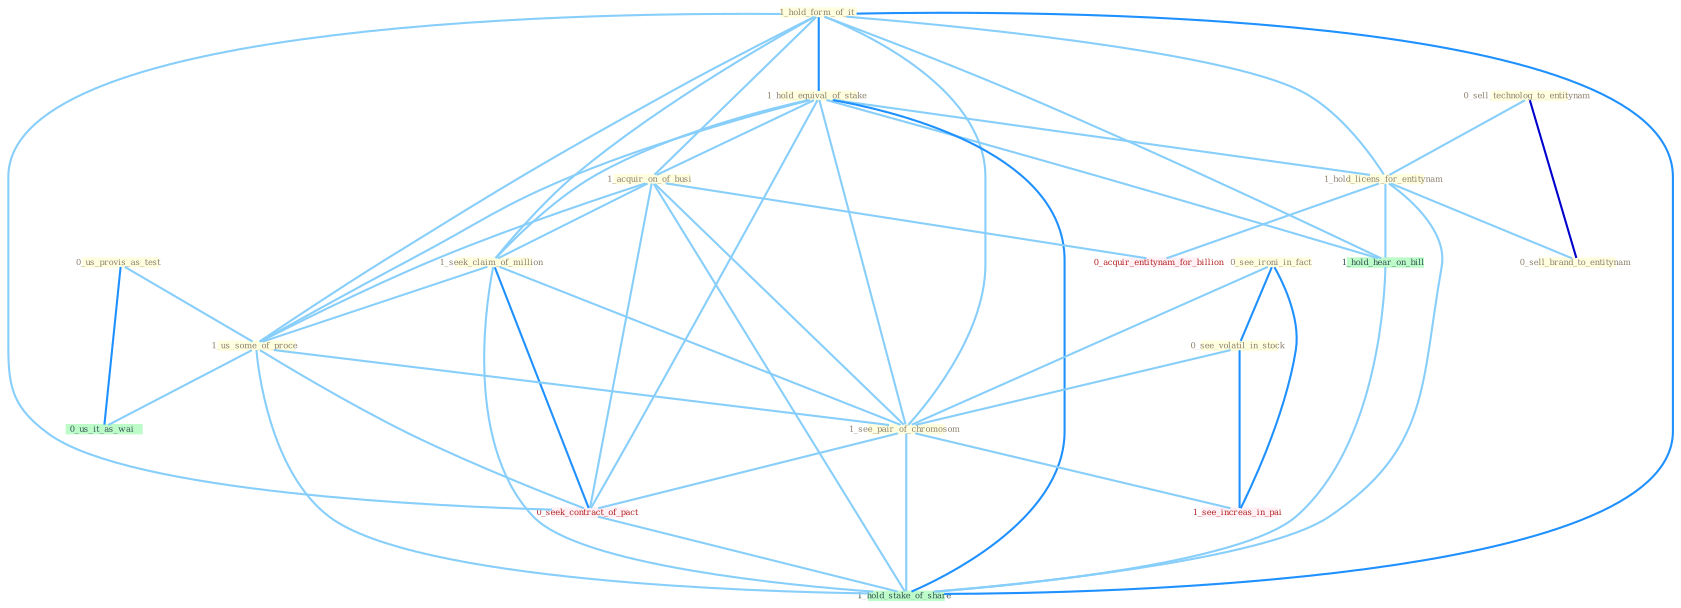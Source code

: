 Graph G{ 
    node
    [shape=polygon,style=filled,width=.5,height=.06,color="#BDFCC9",fixedsize=true,fontsize=4,
    fontcolor="#2f4f4f"];
    {node
    [color="#ffffe0", fontcolor="#8b7d6b"] "0_sell_technolog_to_entitynam " "1_hold_form_of_it " "1_hold_equival_of_stake " "1_acquir_on_of_busi " "0_see_ironi_in_fact " "1_seek_claim_of_million " "0_see_volatil_in_stock " "0_us_provis_as_test " "1_us_some_of_proce " "1_see_pair_of_chromosom " "1_hold_licens_for_entitynam " "0_sell_brand_to_entitynam "}
{node [color="#fff0f5", fontcolor="#b22222"] "0_seek_contract_of_pact " "0_acquir_entitynam_for_billion " "1_see_increas_in_pai "}
edge [color="#B0E2FF"];

	"0_sell_technolog_to_entitynam " -- "1_hold_licens_for_entitynam " [w="1", color="#87cefa" ];
	"0_sell_technolog_to_entitynam " -- "0_sell_brand_to_entitynam " [w="3", color="#0000cd" , len=0.6];
	"1_hold_form_of_it " -- "1_hold_equival_of_stake " [w="2", color="#1e90ff" , len=0.8];
	"1_hold_form_of_it " -- "1_acquir_on_of_busi " [w="1", color="#87cefa" ];
	"1_hold_form_of_it " -- "1_seek_claim_of_million " [w="1", color="#87cefa" ];
	"1_hold_form_of_it " -- "1_us_some_of_proce " [w="1", color="#87cefa" ];
	"1_hold_form_of_it " -- "1_see_pair_of_chromosom " [w="1", color="#87cefa" ];
	"1_hold_form_of_it " -- "1_hold_licens_for_entitynam " [w="1", color="#87cefa" ];
	"1_hold_form_of_it " -- "0_seek_contract_of_pact " [w="1", color="#87cefa" ];
	"1_hold_form_of_it " -- "1_hold_hear_on_bill " [w="1", color="#87cefa" ];
	"1_hold_form_of_it " -- "1_hold_stake_of_share " [w="2", color="#1e90ff" , len=0.8];
	"1_hold_equival_of_stake " -- "1_acquir_on_of_busi " [w="1", color="#87cefa" ];
	"1_hold_equival_of_stake " -- "1_seek_claim_of_million " [w="1", color="#87cefa" ];
	"1_hold_equival_of_stake " -- "1_us_some_of_proce " [w="1", color="#87cefa" ];
	"1_hold_equival_of_stake " -- "1_see_pair_of_chromosom " [w="1", color="#87cefa" ];
	"1_hold_equival_of_stake " -- "1_hold_licens_for_entitynam " [w="1", color="#87cefa" ];
	"1_hold_equival_of_stake " -- "0_seek_contract_of_pact " [w="1", color="#87cefa" ];
	"1_hold_equival_of_stake " -- "1_hold_hear_on_bill " [w="1", color="#87cefa" ];
	"1_hold_equival_of_stake " -- "1_hold_stake_of_share " [w="2", color="#1e90ff" , len=0.8];
	"1_acquir_on_of_busi " -- "1_seek_claim_of_million " [w="1", color="#87cefa" ];
	"1_acquir_on_of_busi " -- "1_us_some_of_proce " [w="1", color="#87cefa" ];
	"1_acquir_on_of_busi " -- "1_see_pair_of_chromosom " [w="1", color="#87cefa" ];
	"1_acquir_on_of_busi " -- "0_seek_contract_of_pact " [w="1", color="#87cefa" ];
	"1_acquir_on_of_busi " -- "0_acquir_entitynam_for_billion " [w="1", color="#87cefa" ];
	"1_acquir_on_of_busi " -- "1_hold_stake_of_share " [w="1", color="#87cefa" ];
	"0_see_ironi_in_fact " -- "0_see_volatil_in_stock " [w="2", color="#1e90ff" , len=0.8];
	"0_see_ironi_in_fact " -- "1_see_pair_of_chromosom " [w="1", color="#87cefa" ];
	"0_see_ironi_in_fact " -- "1_see_increas_in_pai " [w="2", color="#1e90ff" , len=0.8];
	"1_seek_claim_of_million " -- "1_us_some_of_proce " [w="1", color="#87cefa" ];
	"1_seek_claim_of_million " -- "1_see_pair_of_chromosom " [w="1", color="#87cefa" ];
	"1_seek_claim_of_million " -- "0_seek_contract_of_pact " [w="2", color="#1e90ff" , len=0.8];
	"1_seek_claim_of_million " -- "1_hold_stake_of_share " [w="1", color="#87cefa" ];
	"0_see_volatil_in_stock " -- "1_see_pair_of_chromosom " [w="1", color="#87cefa" ];
	"0_see_volatil_in_stock " -- "1_see_increas_in_pai " [w="2", color="#1e90ff" , len=0.8];
	"0_us_provis_as_test " -- "1_us_some_of_proce " [w="1", color="#87cefa" ];
	"0_us_provis_as_test " -- "0_us_it_as_wai " [w="2", color="#1e90ff" , len=0.8];
	"1_us_some_of_proce " -- "1_see_pair_of_chromosom " [w="1", color="#87cefa" ];
	"1_us_some_of_proce " -- "0_seek_contract_of_pact " [w="1", color="#87cefa" ];
	"1_us_some_of_proce " -- "0_us_it_as_wai " [w="1", color="#87cefa" ];
	"1_us_some_of_proce " -- "1_hold_stake_of_share " [w="1", color="#87cefa" ];
	"1_see_pair_of_chromosom " -- "0_seek_contract_of_pact " [w="1", color="#87cefa" ];
	"1_see_pair_of_chromosom " -- "1_see_increas_in_pai " [w="1", color="#87cefa" ];
	"1_see_pair_of_chromosom " -- "1_hold_stake_of_share " [w="1", color="#87cefa" ];
	"1_hold_licens_for_entitynam " -- "0_sell_brand_to_entitynam " [w="1", color="#87cefa" ];
	"1_hold_licens_for_entitynam " -- "0_acquir_entitynam_for_billion " [w="1", color="#87cefa" ];
	"1_hold_licens_for_entitynam " -- "1_hold_hear_on_bill " [w="1", color="#87cefa" ];
	"1_hold_licens_for_entitynam " -- "1_hold_stake_of_share " [w="1", color="#87cefa" ];
	"0_seek_contract_of_pact " -- "1_hold_stake_of_share " [w="1", color="#87cefa" ];
	"1_hold_hear_on_bill " -- "1_hold_stake_of_share " [w="1", color="#87cefa" ];
}